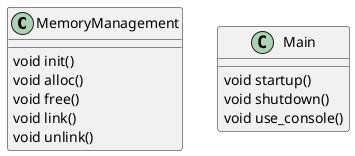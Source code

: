 @startuml

class MemoryManagement {
    void init()
    void alloc()
    void free()
    void link()
    void unlink()
}

class Main {
    void startup()
    void shutdown()
    void use_console()
}

@enduml